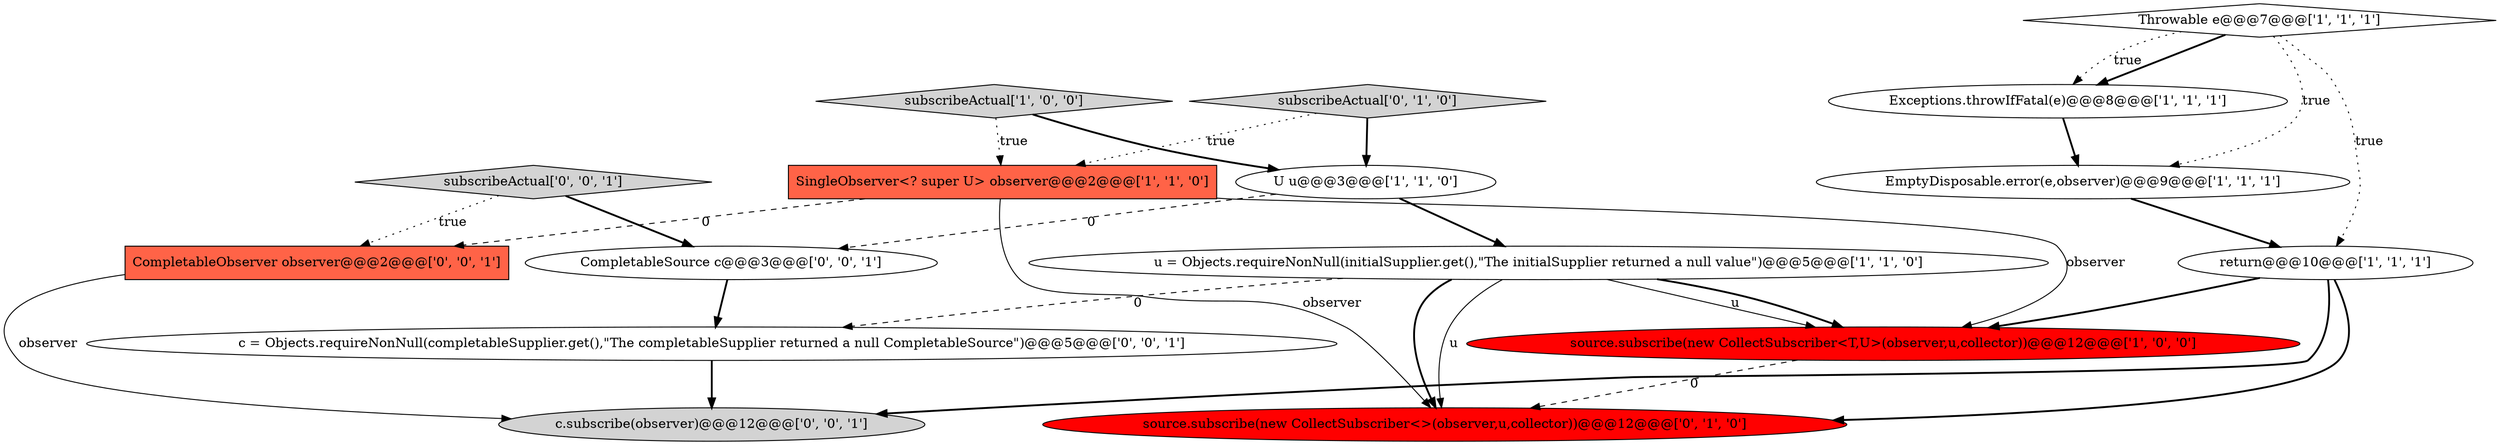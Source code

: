 digraph {
13 [style = filled, label = "subscribeActual['0', '0', '1']", fillcolor = lightgray, shape = diamond image = "AAA0AAABBB3BBB"];
5 [style = filled, label = "u = Objects.requireNonNull(initialSupplier.get(),\"The initialSupplier returned a null value\")@@@5@@@['1', '1', '0']", fillcolor = white, shape = ellipse image = "AAA0AAABBB1BBB"];
7 [style = filled, label = "Throwable e@@@7@@@['1', '1', '1']", fillcolor = white, shape = diamond image = "AAA0AAABBB1BBB"];
9 [style = filled, label = "subscribeActual['0', '1', '0']", fillcolor = lightgray, shape = diamond image = "AAA0AAABBB2BBB"];
8 [style = filled, label = "subscribeActual['1', '0', '0']", fillcolor = lightgray, shape = diamond image = "AAA0AAABBB1BBB"];
12 [style = filled, label = "CompletableObserver observer@@@2@@@['0', '0', '1']", fillcolor = tomato, shape = box image = "AAA0AAABBB3BBB"];
15 [style = filled, label = "CompletableSource c@@@3@@@['0', '0', '1']", fillcolor = white, shape = ellipse image = "AAA0AAABBB3BBB"];
14 [style = filled, label = "c.subscribe(observer)@@@12@@@['0', '0', '1']", fillcolor = lightgray, shape = ellipse image = "AAA0AAABBB3BBB"];
4 [style = filled, label = "EmptyDisposable.error(e,observer)@@@9@@@['1', '1', '1']", fillcolor = white, shape = ellipse image = "AAA0AAABBB1BBB"];
1 [style = filled, label = "source.subscribe(new CollectSubscriber<T,U>(observer,u,collector))@@@12@@@['1', '0', '0']", fillcolor = red, shape = ellipse image = "AAA1AAABBB1BBB"];
6 [style = filled, label = "U u@@@3@@@['1', '1', '0']", fillcolor = white, shape = ellipse image = "AAA0AAABBB1BBB"];
2 [style = filled, label = "SingleObserver<? super U> observer@@@2@@@['1', '1', '0']", fillcolor = tomato, shape = box image = "AAA0AAABBB1BBB"];
3 [style = filled, label = "Exceptions.throwIfFatal(e)@@@8@@@['1', '1', '1']", fillcolor = white, shape = ellipse image = "AAA0AAABBB1BBB"];
0 [style = filled, label = "return@@@10@@@['1', '1', '1']", fillcolor = white, shape = ellipse image = "AAA0AAABBB1BBB"];
10 [style = filled, label = "source.subscribe(new CollectSubscriber<>(observer,u,collector))@@@12@@@['0', '1', '0']", fillcolor = red, shape = ellipse image = "AAA1AAABBB2BBB"];
11 [style = filled, label = "c = Objects.requireNonNull(completableSupplier.get(),\"The completableSupplier returned a null CompletableSource\")@@@5@@@['0', '0', '1']", fillcolor = white, shape = ellipse image = "AAA0AAABBB3BBB"];
5->10 [style = bold, label=""];
2->10 [style = solid, label="observer"];
13->12 [style = dotted, label="true"];
11->14 [style = bold, label=""];
8->2 [style = dotted, label="true"];
5->1 [style = solid, label="u"];
8->6 [style = bold, label=""];
1->10 [style = dashed, label="0"];
2->1 [style = solid, label="observer"];
7->0 [style = dotted, label="true"];
5->10 [style = solid, label="u"];
3->4 [style = bold, label=""];
7->3 [style = bold, label=""];
9->6 [style = bold, label=""];
4->0 [style = bold, label=""];
5->1 [style = bold, label=""];
6->5 [style = bold, label=""];
2->12 [style = dashed, label="0"];
0->10 [style = bold, label=""];
0->14 [style = bold, label=""];
15->11 [style = bold, label=""];
5->11 [style = dashed, label="0"];
6->15 [style = dashed, label="0"];
7->3 [style = dotted, label="true"];
0->1 [style = bold, label=""];
9->2 [style = dotted, label="true"];
7->4 [style = dotted, label="true"];
13->15 [style = bold, label=""];
12->14 [style = solid, label="observer"];
}
